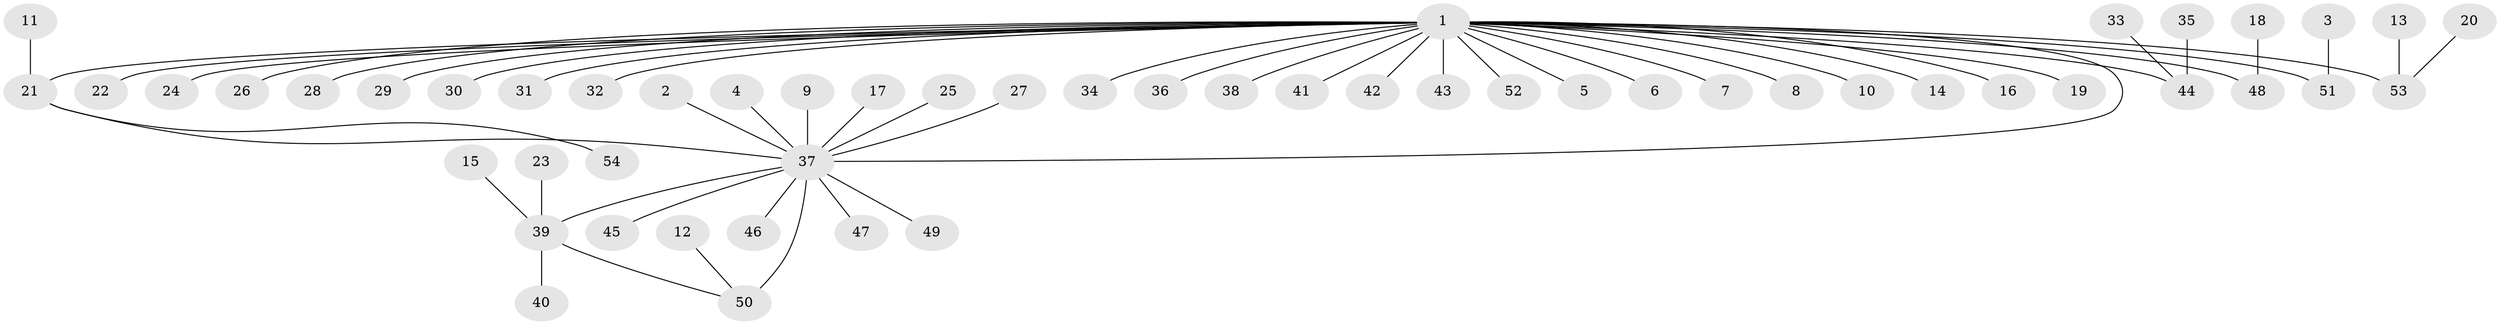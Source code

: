 // original degree distribution, {23: 0.009345794392523364, 10: 0.009345794392523364, 4: 0.028037383177570093, 5: 0.028037383177570093, 1: 0.6728971962616822, 3: 0.12149532710280374, 16: 0.009345794392523364, 2: 0.11214953271028037, 7: 0.009345794392523364}
// Generated by graph-tools (version 1.1) at 2025/26/03/09/25 03:26:08]
// undirected, 54 vertices, 55 edges
graph export_dot {
graph [start="1"]
  node [color=gray90,style=filled];
  1;
  2;
  3;
  4;
  5;
  6;
  7;
  8;
  9;
  10;
  11;
  12;
  13;
  14;
  15;
  16;
  17;
  18;
  19;
  20;
  21;
  22;
  23;
  24;
  25;
  26;
  27;
  28;
  29;
  30;
  31;
  32;
  33;
  34;
  35;
  36;
  37;
  38;
  39;
  40;
  41;
  42;
  43;
  44;
  45;
  46;
  47;
  48;
  49;
  50;
  51;
  52;
  53;
  54;
  1 -- 5 [weight=1.0];
  1 -- 6 [weight=1.0];
  1 -- 7 [weight=1.0];
  1 -- 8 [weight=1.0];
  1 -- 10 [weight=1.0];
  1 -- 14 [weight=1.0];
  1 -- 16 [weight=1.0];
  1 -- 19 [weight=1.0];
  1 -- 21 [weight=1.0];
  1 -- 22 [weight=1.0];
  1 -- 24 [weight=1.0];
  1 -- 26 [weight=1.0];
  1 -- 28 [weight=1.0];
  1 -- 29 [weight=1.0];
  1 -- 30 [weight=1.0];
  1 -- 31 [weight=1.0];
  1 -- 32 [weight=1.0];
  1 -- 34 [weight=1.0];
  1 -- 36 [weight=1.0];
  1 -- 37 [weight=1.0];
  1 -- 38 [weight=1.0];
  1 -- 41 [weight=1.0];
  1 -- 42 [weight=1.0];
  1 -- 43 [weight=1.0];
  1 -- 44 [weight=1.0];
  1 -- 48 [weight=1.0];
  1 -- 51 [weight=1.0];
  1 -- 52 [weight=1.0];
  1 -- 53 [weight=1.0];
  2 -- 37 [weight=1.0];
  3 -- 51 [weight=1.0];
  4 -- 37 [weight=1.0];
  9 -- 37 [weight=1.0];
  11 -- 21 [weight=1.0];
  12 -- 50 [weight=1.0];
  13 -- 53 [weight=1.0];
  15 -- 39 [weight=1.0];
  17 -- 37 [weight=1.0];
  18 -- 48 [weight=1.0];
  20 -- 53 [weight=1.0];
  21 -- 37 [weight=1.0];
  21 -- 54 [weight=1.0];
  23 -- 39 [weight=1.0];
  25 -- 37 [weight=1.0];
  27 -- 37 [weight=1.0];
  33 -- 44 [weight=1.0];
  35 -- 44 [weight=1.0];
  37 -- 39 [weight=1.0];
  37 -- 45 [weight=1.0];
  37 -- 46 [weight=1.0];
  37 -- 47 [weight=1.0];
  37 -- 49 [weight=1.0];
  37 -- 50 [weight=2.0];
  39 -- 40 [weight=1.0];
  39 -- 50 [weight=1.0];
}
